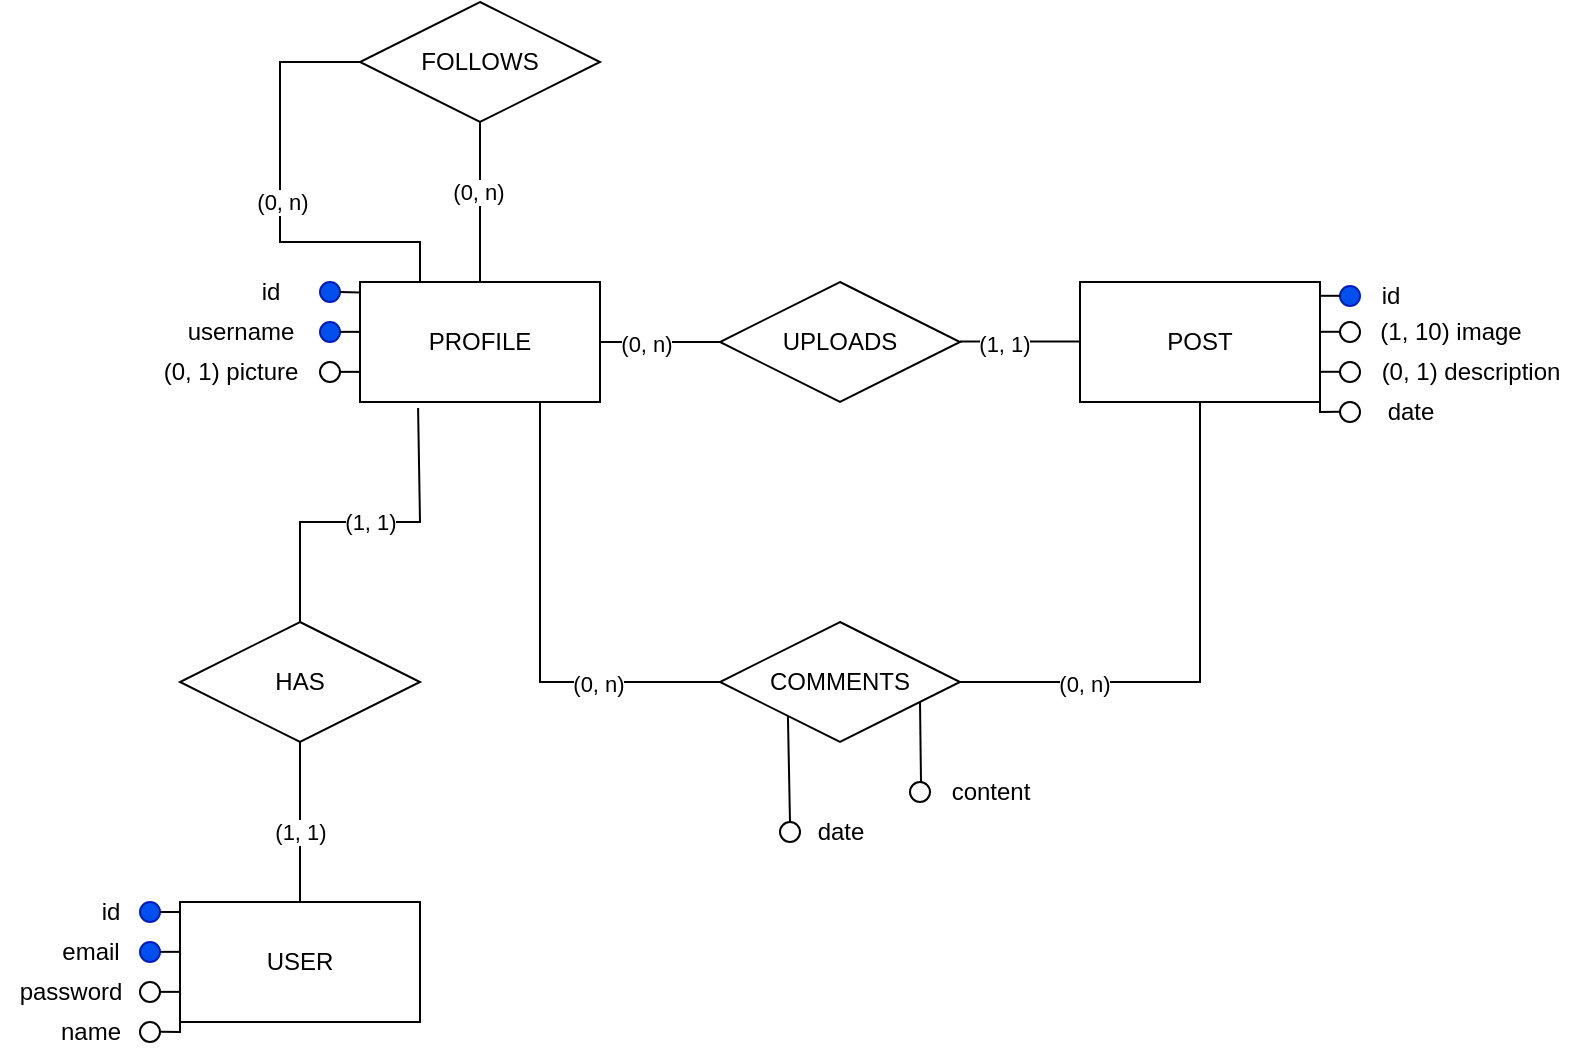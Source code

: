 <mxfile version="26.0.11">
  <diagram name="Página-1" id="CMzSOP2MckBoZvHu-s5m">
    <mxGraphModel dx="2033" dy="1138" grid="1" gridSize="10" guides="1" tooltips="1" connect="1" arrows="1" fold="1" page="1" pageScale="1" pageWidth="1169" pageHeight="827" math="0" shadow="0">
      <root>
        <mxCell id="0" />
        <mxCell id="1" parent="0" />
        <mxCell id="FkQ8xObF-9nmcdaI6U2C-1" value="PROFILE" style="rounded=0;whiteSpace=wrap;html=1;" vertex="1" parent="1">
          <mxGeometry x="200" y="280" width="120" height="60" as="geometry" />
        </mxCell>
        <mxCell id="FkQ8xObF-9nmcdaI6U2C-2" value="POST" style="rounded=0;whiteSpace=wrap;html=1;" vertex="1" parent="1">
          <mxGeometry x="560" y="280" width="120" height="60" as="geometry" />
        </mxCell>
        <mxCell id="FkQ8xObF-9nmcdaI6U2C-3" value="FOLLOWS" style="shape=rhombus;perimeter=rhombusPerimeter;whiteSpace=wrap;html=1;align=center;" vertex="1" parent="1">
          <mxGeometry x="200" y="140" width="120" height="60" as="geometry" />
        </mxCell>
        <mxCell id="FkQ8xObF-9nmcdaI6U2C-4" value="" style="endArrow=none;html=1;rounded=0;entryX=0.5;entryY=1;entryDx=0;entryDy=0;" edge="1" parent="1" target="FkQ8xObF-9nmcdaI6U2C-3">
          <mxGeometry width="50" height="50" relative="1" as="geometry">
            <mxPoint x="260" y="280" as="sourcePoint" />
            <mxPoint x="310" y="230" as="targetPoint" />
          </mxGeometry>
        </mxCell>
        <mxCell id="FkQ8xObF-9nmcdaI6U2C-6" value="(0, n)" style="edgeLabel;html=1;align=center;verticalAlign=middle;resizable=0;points=[];" vertex="1" connectable="0" parent="FkQ8xObF-9nmcdaI6U2C-4">
          <mxGeometry x="0.133" y="1" relative="1" as="geometry">
            <mxPoint as="offset" />
          </mxGeometry>
        </mxCell>
        <mxCell id="FkQ8xObF-9nmcdaI6U2C-5" value="" style="endArrow=none;html=1;rounded=0;entryX=0;entryY=0.5;entryDx=0;entryDy=0;exitX=0.25;exitY=0;exitDx=0;exitDy=0;" edge="1" parent="1" source="FkQ8xObF-9nmcdaI6U2C-1" target="FkQ8xObF-9nmcdaI6U2C-3">
          <mxGeometry width="50" height="50" relative="1" as="geometry">
            <mxPoint x="200" y="310" as="sourcePoint" />
            <mxPoint x="199.52" y="240" as="targetPoint" />
            <Array as="points">
              <mxPoint x="230" y="260" />
              <mxPoint x="160" y="260" />
              <mxPoint x="160" y="170" />
            </Array>
          </mxGeometry>
        </mxCell>
        <mxCell id="FkQ8xObF-9nmcdaI6U2C-7" value="(0, n)" style="edgeLabel;html=1;align=center;verticalAlign=middle;resizable=0;points=[];" vertex="1" connectable="0" parent="FkQ8xObF-9nmcdaI6U2C-5">
          <mxGeometry x="0.005" y="-1" relative="1" as="geometry">
            <mxPoint as="offset" />
          </mxGeometry>
        </mxCell>
        <mxCell id="FkQ8xObF-9nmcdaI6U2C-8" value="UPLOADS" style="shape=rhombus;perimeter=rhombusPerimeter;whiteSpace=wrap;html=1;align=center;" vertex="1" parent="1">
          <mxGeometry x="380" y="280" width="120" height="60" as="geometry" />
        </mxCell>
        <mxCell id="FkQ8xObF-9nmcdaI6U2C-9" value="" style="endArrow=none;html=1;rounded=0;" edge="1" parent="1" target="FkQ8xObF-9nmcdaI6U2C-8">
          <mxGeometry width="50" height="50" relative="1" as="geometry">
            <mxPoint x="320" y="310" as="sourcePoint" />
            <mxPoint x="370" y="260" as="targetPoint" />
          </mxGeometry>
        </mxCell>
        <mxCell id="FkQ8xObF-9nmcdaI6U2C-11" value="(0, n)" style="edgeLabel;html=1;align=center;verticalAlign=middle;resizable=0;points=[];" vertex="1" connectable="0" parent="FkQ8xObF-9nmcdaI6U2C-9">
          <mxGeometry x="-0.235" y="-1" relative="1" as="geometry">
            <mxPoint as="offset" />
          </mxGeometry>
        </mxCell>
        <mxCell id="FkQ8xObF-9nmcdaI6U2C-10" value="" style="endArrow=none;html=1;rounded=0;" edge="1" parent="1">
          <mxGeometry width="50" height="50" relative="1" as="geometry">
            <mxPoint x="500" y="309.76" as="sourcePoint" />
            <mxPoint x="560" y="309.76" as="targetPoint" />
          </mxGeometry>
        </mxCell>
        <mxCell id="FkQ8xObF-9nmcdaI6U2C-12" value="(1, 1)" style="edgeLabel;html=1;align=center;verticalAlign=middle;resizable=0;points=[];" vertex="1" connectable="0" parent="FkQ8xObF-9nmcdaI6U2C-10">
          <mxGeometry x="-0.282" y="-1" relative="1" as="geometry">
            <mxPoint as="offset" />
          </mxGeometry>
        </mxCell>
        <mxCell id="FkQ8xObF-9nmcdaI6U2C-13" value="COMMENTS" style="shape=rhombus;perimeter=rhombusPerimeter;whiteSpace=wrap;html=1;align=center;" vertex="1" parent="1">
          <mxGeometry x="380" y="450" width="120" height="60" as="geometry" />
        </mxCell>
        <mxCell id="FkQ8xObF-9nmcdaI6U2C-14" value="" style="endArrow=none;html=1;rounded=0;entryX=0;entryY=0.5;entryDx=0;entryDy=0;exitX=0.75;exitY=1;exitDx=0;exitDy=0;" edge="1" parent="1" source="FkQ8xObF-9nmcdaI6U2C-1" target="FkQ8xObF-9nmcdaI6U2C-13">
          <mxGeometry width="50" height="50" relative="1" as="geometry">
            <mxPoint x="260" y="340" as="sourcePoint" />
            <mxPoint x="310" y="290" as="targetPoint" />
            <Array as="points">
              <mxPoint x="290" y="480" />
            </Array>
          </mxGeometry>
        </mxCell>
        <mxCell id="FkQ8xObF-9nmcdaI6U2C-16" value="(0, n)" style="edgeLabel;html=1;align=center;verticalAlign=middle;resizable=0;points=[];" vertex="1" connectable="0" parent="FkQ8xObF-9nmcdaI6U2C-14">
          <mxGeometry x="0.47" y="-1" relative="1" as="geometry">
            <mxPoint as="offset" />
          </mxGeometry>
        </mxCell>
        <mxCell id="FkQ8xObF-9nmcdaI6U2C-15" value="" style="endArrow=none;html=1;rounded=0;" edge="1" parent="1" target="FkQ8xObF-9nmcdaI6U2C-13">
          <mxGeometry width="50" height="50" relative="1" as="geometry">
            <mxPoint x="620" y="340" as="sourcePoint" />
            <mxPoint x="737" y="480" as="targetPoint" />
            <Array as="points">
              <mxPoint x="620" y="480" />
            </Array>
          </mxGeometry>
        </mxCell>
        <mxCell id="FkQ8xObF-9nmcdaI6U2C-17" value="(0, n)" style="edgeLabel;html=1;align=center;verticalAlign=middle;resizable=0;points=[];" vertex="1" connectable="0" parent="FkQ8xObF-9nmcdaI6U2C-15">
          <mxGeometry x="0.527" y="1" relative="1" as="geometry">
            <mxPoint as="offset" />
          </mxGeometry>
        </mxCell>
        <mxCell id="FkQ8xObF-9nmcdaI6U2C-18" value="" style="ellipse;whiteSpace=wrap;html=1;aspect=fixed;fillColor=#0050ef;fontColor=#ffffff;strokeColor=#001DBC;" vertex="1" parent="1">
          <mxGeometry x="180" y="280" width="10" height="10" as="geometry" />
        </mxCell>
        <mxCell id="FkQ8xObF-9nmcdaI6U2C-19" value="" style="ellipse;whiteSpace=wrap;html=1;aspect=fixed;fillColor=#0050ef;fontColor=#ffffff;strokeColor=#001DBC;" vertex="1" parent="1">
          <mxGeometry x="180" y="300" width="10" height="10" as="geometry" />
        </mxCell>
        <mxCell id="FkQ8xObF-9nmcdaI6U2C-20" value="" style="ellipse;whiteSpace=wrap;html=1;aspect=fixed;" vertex="1" parent="1">
          <mxGeometry x="180" y="320" width="10" height="10" as="geometry" />
        </mxCell>
        <mxCell id="FkQ8xObF-9nmcdaI6U2C-22" value="id" style="text;html=1;align=center;verticalAlign=middle;resizable=0;points=[];autosize=1;strokeColor=none;fillColor=none;" vertex="1" parent="1">
          <mxGeometry x="140" y="270" width="30" height="30" as="geometry" />
        </mxCell>
        <mxCell id="FkQ8xObF-9nmcdaI6U2C-23" value="username" style="text;html=1;align=center;verticalAlign=middle;resizable=0;points=[];autosize=1;strokeColor=none;fillColor=none;" vertex="1" parent="1">
          <mxGeometry x="100" y="290" width="80" height="30" as="geometry" />
        </mxCell>
        <mxCell id="FkQ8xObF-9nmcdaI6U2C-24" value="(0, 1) picture" style="text;html=1;align=center;verticalAlign=middle;resizable=0;points=[];autosize=1;strokeColor=none;fillColor=none;" vertex="1" parent="1">
          <mxGeometry x="90" y="310" width="90" height="30" as="geometry" />
        </mxCell>
        <mxCell id="FkQ8xObF-9nmcdaI6U2C-26" value="" style="endArrow=none;html=1;rounded=0;exitX=1;exitY=0.5;exitDx=0;exitDy=0;entryX=0.001;entryY=0.087;entryDx=0;entryDy=0;entryPerimeter=0;" edge="1" parent="1" source="FkQ8xObF-9nmcdaI6U2C-18" target="FkQ8xObF-9nmcdaI6U2C-1">
          <mxGeometry width="50" height="50" relative="1" as="geometry">
            <mxPoint x="200" y="280" as="sourcePoint" />
            <mxPoint x="250" y="230" as="targetPoint" />
          </mxGeometry>
        </mxCell>
        <mxCell id="FkQ8xObF-9nmcdaI6U2C-27" value="" style="endArrow=none;html=1;rounded=0;exitX=1;exitY=0.5;exitDx=0;exitDy=0;entryX=0.001;entryY=0.087;entryDx=0;entryDy=0;entryPerimeter=0;" edge="1" parent="1">
          <mxGeometry width="50" height="50" relative="1" as="geometry">
            <mxPoint x="190" y="304.93" as="sourcePoint" />
            <mxPoint x="200" y="304.93" as="targetPoint" />
          </mxGeometry>
        </mxCell>
        <mxCell id="FkQ8xObF-9nmcdaI6U2C-28" value="" style="endArrow=none;html=1;rounded=0;exitX=1;exitY=0.5;exitDx=0;exitDy=0;entryX=0.001;entryY=0.087;entryDx=0;entryDy=0;entryPerimeter=0;" edge="1" parent="1">
          <mxGeometry width="50" height="50" relative="1" as="geometry">
            <mxPoint x="190" y="324.93" as="sourcePoint" />
            <mxPoint x="200" y="324.93" as="targetPoint" />
          </mxGeometry>
        </mxCell>
        <mxCell id="FkQ8xObF-9nmcdaI6U2C-30" value="" style="ellipse;whiteSpace=wrap;html=1;aspect=fixed;fillColor=#0050ef;fontColor=#ffffff;strokeColor=#001DBC;" vertex="1" parent="1">
          <mxGeometry x="690" y="282" width="10" height="10" as="geometry" />
        </mxCell>
        <mxCell id="FkQ8xObF-9nmcdaI6U2C-31" value="(1, 10) image" style="text;html=1;align=center;verticalAlign=middle;resizable=0;points=[];autosize=1;strokeColor=none;fillColor=none;" vertex="1" parent="1">
          <mxGeometry x="700" y="290" width="90" height="30" as="geometry" />
        </mxCell>
        <mxCell id="FkQ8xObF-9nmcdaI6U2C-33" value="(0, 1) description" style="text;html=1;align=center;verticalAlign=middle;resizable=0;points=[];autosize=1;strokeColor=none;fillColor=none;" vertex="1" parent="1">
          <mxGeometry x="700" y="310" width="110" height="30" as="geometry" />
        </mxCell>
        <mxCell id="FkQ8xObF-9nmcdaI6U2C-34" value="date" style="text;html=1;align=center;verticalAlign=middle;resizable=0;points=[];autosize=1;strokeColor=none;fillColor=none;" vertex="1" parent="1">
          <mxGeometry x="700" y="330" width="50" height="30" as="geometry" />
        </mxCell>
        <mxCell id="FkQ8xObF-9nmcdaI6U2C-35" value="id" style="text;html=1;align=center;verticalAlign=middle;resizable=0;points=[];autosize=1;strokeColor=none;fillColor=none;" vertex="1" parent="1">
          <mxGeometry x="700" y="272" width="30" height="30" as="geometry" />
        </mxCell>
        <mxCell id="FkQ8xObF-9nmcdaI6U2C-36" value="" style="ellipse;whiteSpace=wrap;html=1;aspect=fixed;" vertex="1" parent="1">
          <mxGeometry x="690" y="300" width="10" height="10" as="geometry" />
        </mxCell>
        <mxCell id="FkQ8xObF-9nmcdaI6U2C-37" value="" style="ellipse;whiteSpace=wrap;html=1;aspect=fixed;" vertex="1" parent="1">
          <mxGeometry x="690" y="320" width="10" height="10" as="geometry" />
        </mxCell>
        <mxCell id="FkQ8xObF-9nmcdaI6U2C-38" value="" style="ellipse;whiteSpace=wrap;html=1;aspect=fixed;" vertex="1" parent="1">
          <mxGeometry x="690" y="340" width="10" height="10" as="geometry" />
        </mxCell>
        <mxCell id="FkQ8xObF-9nmcdaI6U2C-39" value="" style="endArrow=none;html=1;rounded=0;exitX=1;exitY=0.5;exitDx=0;exitDy=0;entryX=0.001;entryY=0.087;entryDx=0;entryDy=0;entryPerimeter=0;" edge="1" parent="1">
          <mxGeometry width="50" height="50" relative="1" as="geometry">
            <mxPoint x="680" y="286.9" as="sourcePoint" />
            <mxPoint x="690" y="286.9" as="targetPoint" />
          </mxGeometry>
        </mxCell>
        <mxCell id="FkQ8xObF-9nmcdaI6U2C-40" value="" style="endArrow=none;html=1;rounded=0;exitX=1;exitY=0.5;exitDx=0;exitDy=0;entryX=0.001;entryY=0.087;entryDx=0;entryDy=0;entryPerimeter=0;" edge="1" parent="1">
          <mxGeometry width="50" height="50" relative="1" as="geometry">
            <mxPoint x="680" y="304.9" as="sourcePoint" />
            <mxPoint x="690" y="304.9" as="targetPoint" />
          </mxGeometry>
        </mxCell>
        <mxCell id="FkQ8xObF-9nmcdaI6U2C-41" value="" style="endArrow=none;html=1;rounded=0;exitX=1;exitY=0.5;exitDx=0;exitDy=0;entryX=0.001;entryY=0.087;entryDx=0;entryDy=0;entryPerimeter=0;" edge="1" parent="1">
          <mxGeometry width="50" height="50" relative="1" as="geometry">
            <mxPoint x="680" y="324.9" as="sourcePoint" />
            <mxPoint x="690" y="324.9" as="targetPoint" />
          </mxGeometry>
        </mxCell>
        <mxCell id="FkQ8xObF-9nmcdaI6U2C-42" value="" style="endArrow=none;html=1;rounded=0;exitX=1;exitY=1;exitDx=0;exitDy=0;entryX=0.001;entryY=0.087;entryDx=0;entryDy=0;entryPerimeter=0;" edge="1" parent="1" source="FkQ8xObF-9nmcdaI6U2C-2">
          <mxGeometry width="50" height="50" relative="1" as="geometry">
            <mxPoint x="680" y="344.9" as="sourcePoint" />
            <mxPoint x="690" y="344.9" as="targetPoint" />
            <Array as="points">
              <mxPoint x="680" y="345" />
            </Array>
          </mxGeometry>
        </mxCell>
        <mxCell id="FkQ8xObF-9nmcdaI6U2C-43" value="content" style="text;html=1;align=center;verticalAlign=middle;resizable=0;points=[];autosize=1;strokeColor=none;fillColor=none;" vertex="1" parent="1">
          <mxGeometry x="485" y="520" width="60" height="30" as="geometry" />
        </mxCell>
        <mxCell id="FkQ8xObF-9nmcdaI6U2C-44" value="date" style="text;html=1;align=center;verticalAlign=middle;resizable=0;points=[];autosize=1;strokeColor=none;fillColor=none;" vertex="1" parent="1">
          <mxGeometry x="415" y="540" width="50" height="30" as="geometry" />
        </mxCell>
        <mxCell id="FkQ8xObF-9nmcdaI6U2C-46" value="" style="ellipse;whiteSpace=wrap;html=1;aspect=fixed;" vertex="1" parent="1">
          <mxGeometry x="410" y="550" width="10" height="10" as="geometry" />
        </mxCell>
        <mxCell id="FkQ8xObF-9nmcdaI6U2C-47" value="" style="ellipse;whiteSpace=wrap;html=1;aspect=fixed;" vertex="1" parent="1">
          <mxGeometry x="475" y="530" width="10" height="10" as="geometry" />
        </mxCell>
        <mxCell id="FkQ8xObF-9nmcdaI6U2C-48" value="" style="endArrow=none;html=1;rounded=0;entryX=0.283;entryY=0.783;entryDx=0;entryDy=0;entryPerimeter=0;" edge="1" parent="1" target="FkQ8xObF-9nmcdaI6U2C-13">
          <mxGeometry width="50" height="50" relative="1" as="geometry">
            <mxPoint x="415" y="550" as="sourcePoint" />
            <mxPoint x="465" y="500" as="targetPoint" />
          </mxGeometry>
        </mxCell>
        <mxCell id="FkQ8xObF-9nmcdaI6U2C-49" value="" style="endArrow=none;html=1;rounded=0;" edge="1" parent="1">
          <mxGeometry width="50" height="50" relative="1" as="geometry">
            <mxPoint x="480.5" y="530" as="sourcePoint" />
            <mxPoint x="480" y="490" as="targetPoint" />
          </mxGeometry>
        </mxCell>
        <mxCell id="FkQ8xObF-9nmcdaI6U2C-50" value="USER" style="rounded=0;whiteSpace=wrap;html=1;" vertex="1" parent="1">
          <mxGeometry x="110" y="590" width="120" height="60" as="geometry" />
        </mxCell>
        <mxCell id="FkQ8xObF-9nmcdaI6U2C-53" value="HAS" style="shape=rhombus;perimeter=rhombusPerimeter;whiteSpace=wrap;html=1;align=center;" vertex="1" parent="1">
          <mxGeometry x="110" y="450" width="120" height="60" as="geometry" />
        </mxCell>
        <mxCell id="FkQ8xObF-9nmcdaI6U2C-54" value="" style="endArrow=none;html=1;rounded=0;entryX=0.242;entryY=1.05;entryDx=0;entryDy=0;entryPerimeter=0;exitX=0.5;exitY=0;exitDx=0;exitDy=0;" edge="1" parent="1" source="FkQ8xObF-9nmcdaI6U2C-53" target="FkQ8xObF-9nmcdaI6U2C-1">
          <mxGeometry width="50" height="50" relative="1" as="geometry">
            <mxPoint x="230" y="420" as="sourcePoint" />
            <mxPoint x="240" y="340" as="targetPoint" />
            <Array as="points">
              <mxPoint x="170" y="400" />
              <mxPoint x="230" y="400" />
            </Array>
          </mxGeometry>
        </mxCell>
        <mxCell id="FkQ8xObF-9nmcdaI6U2C-56" value="(1, 1)" style="edgeLabel;html=1;align=center;verticalAlign=middle;resizable=0;points=[];" vertex="1" connectable="0" parent="FkQ8xObF-9nmcdaI6U2C-54">
          <mxGeometry x="0.013" relative="1" as="geometry">
            <mxPoint as="offset" />
          </mxGeometry>
        </mxCell>
        <mxCell id="FkQ8xObF-9nmcdaI6U2C-55" value="" style="endArrow=none;html=1;rounded=0;entryX=0.5;entryY=1;entryDx=0;entryDy=0;exitX=0.5;exitY=0;exitDx=0;exitDy=0;" edge="1" parent="1" source="FkQ8xObF-9nmcdaI6U2C-50" target="FkQ8xObF-9nmcdaI6U2C-53">
          <mxGeometry width="50" height="50" relative="1" as="geometry">
            <mxPoint x="160" y="590" as="sourcePoint" />
            <mxPoint x="210" y="540" as="targetPoint" />
          </mxGeometry>
        </mxCell>
        <mxCell id="FkQ8xObF-9nmcdaI6U2C-57" value="(1, 1)" style="edgeLabel;html=1;align=center;verticalAlign=middle;resizable=0;points=[];" vertex="1" connectable="0" parent="FkQ8xObF-9nmcdaI6U2C-55">
          <mxGeometry x="-0.115" relative="1" as="geometry">
            <mxPoint as="offset" />
          </mxGeometry>
        </mxCell>
        <mxCell id="FkQ8xObF-9nmcdaI6U2C-63" value="" style="ellipse;whiteSpace=wrap;html=1;aspect=fixed;fillColor=#0050ef;fontColor=#ffffff;strokeColor=#001DBC;" vertex="1" parent="1">
          <mxGeometry x="90" y="590" width="10" height="10" as="geometry" />
        </mxCell>
        <mxCell id="FkQ8xObF-9nmcdaI6U2C-64" value="" style="ellipse;whiteSpace=wrap;html=1;aspect=fixed;fillColor=#0050ef;fontColor=#ffffff;strokeColor=#001DBC;" vertex="1" parent="1">
          <mxGeometry x="90" y="610" width="10" height="10" as="geometry" />
        </mxCell>
        <mxCell id="FkQ8xObF-9nmcdaI6U2C-65" value="" style="ellipse;whiteSpace=wrap;html=1;aspect=fixed;" vertex="1" parent="1">
          <mxGeometry x="90" y="630" width="10" height="10" as="geometry" />
        </mxCell>
        <mxCell id="FkQ8xObF-9nmcdaI6U2C-66" value="id" style="text;html=1;align=center;verticalAlign=middle;resizable=0;points=[];autosize=1;strokeColor=none;fillColor=none;" vertex="1" parent="1">
          <mxGeometry x="60" y="580" width="30" height="30" as="geometry" />
        </mxCell>
        <mxCell id="FkQ8xObF-9nmcdaI6U2C-67" value="email" style="text;html=1;align=center;verticalAlign=middle;resizable=0;points=[];autosize=1;strokeColor=none;fillColor=none;" vertex="1" parent="1">
          <mxGeometry x="40" y="600" width="50" height="30" as="geometry" />
        </mxCell>
        <mxCell id="FkQ8xObF-9nmcdaI6U2C-69" value="" style="endArrow=none;html=1;rounded=0;exitX=1;exitY=0.5;exitDx=0;exitDy=0;entryX=0.001;entryY=0.087;entryDx=0;entryDy=0;entryPerimeter=0;" edge="1" parent="1" source="FkQ8xObF-9nmcdaI6U2C-63">
          <mxGeometry width="50" height="50" relative="1" as="geometry">
            <mxPoint x="110" y="590" as="sourcePoint" />
            <mxPoint x="110" y="595" as="targetPoint" />
          </mxGeometry>
        </mxCell>
        <mxCell id="FkQ8xObF-9nmcdaI6U2C-70" value="" style="endArrow=none;html=1;rounded=0;exitX=1;exitY=0.5;exitDx=0;exitDy=0;entryX=0.001;entryY=0.087;entryDx=0;entryDy=0;entryPerimeter=0;" edge="1" parent="1">
          <mxGeometry width="50" height="50" relative="1" as="geometry">
            <mxPoint x="100" y="614.93" as="sourcePoint" />
            <mxPoint x="110" y="614.93" as="targetPoint" />
          </mxGeometry>
        </mxCell>
        <mxCell id="FkQ8xObF-9nmcdaI6U2C-71" value="" style="endArrow=none;html=1;rounded=0;exitX=1;exitY=0.5;exitDx=0;exitDy=0;entryX=0.001;entryY=0.087;entryDx=0;entryDy=0;entryPerimeter=0;" edge="1" parent="1">
          <mxGeometry width="50" height="50" relative="1" as="geometry">
            <mxPoint x="100" y="634.93" as="sourcePoint" />
            <mxPoint x="110" y="634.93" as="targetPoint" />
          </mxGeometry>
        </mxCell>
        <mxCell id="FkQ8xObF-9nmcdaI6U2C-72" value="" style="ellipse;whiteSpace=wrap;html=1;aspect=fixed;" vertex="1" parent="1">
          <mxGeometry x="90" y="650" width="10" height="10" as="geometry" />
        </mxCell>
        <mxCell id="FkQ8xObF-9nmcdaI6U2C-73" value="" style="endArrow=none;html=1;rounded=0;exitX=1;exitY=0.5;exitDx=0;exitDy=0;entryX=0;entryY=1;entryDx=0;entryDy=0;" edge="1" parent="1" target="FkQ8xObF-9nmcdaI6U2C-50">
          <mxGeometry width="50" height="50" relative="1" as="geometry">
            <mxPoint x="100" y="654.93" as="sourcePoint" />
            <mxPoint x="110" y="654.93" as="targetPoint" />
            <Array as="points">
              <mxPoint x="110" y="655" />
            </Array>
          </mxGeometry>
        </mxCell>
        <mxCell id="FkQ8xObF-9nmcdaI6U2C-75" value="password" style="text;html=1;align=center;verticalAlign=middle;resizable=0;points=[];autosize=1;strokeColor=none;fillColor=none;" vertex="1" parent="1">
          <mxGeometry x="20" y="620" width="70" height="30" as="geometry" />
        </mxCell>
        <mxCell id="FkQ8xObF-9nmcdaI6U2C-76" value="name" style="text;html=1;align=center;verticalAlign=middle;resizable=0;points=[];autosize=1;strokeColor=none;fillColor=none;" vertex="1" parent="1">
          <mxGeometry x="40" y="640" width="50" height="30" as="geometry" />
        </mxCell>
      </root>
    </mxGraphModel>
  </diagram>
</mxfile>
